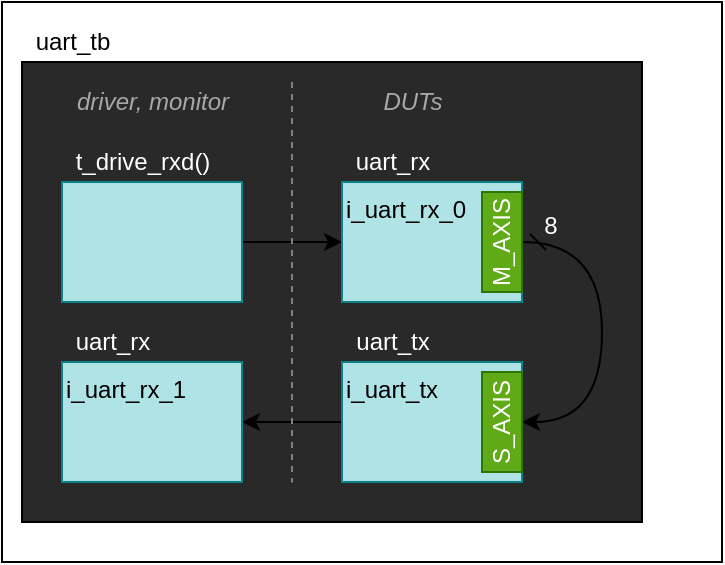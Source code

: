 <mxfile>
    <diagram id="sJ2e_4utNrAqOVTF4M69" name="Page-1">
        <mxGraphModel dx="781" dy="464" grid="1" gridSize="10" guides="1" tooltips="1" connect="1" arrows="1" fold="1" page="1" pageScale="1" pageWidth="1100" pageHeight="850" background="#FFFFFF" math="0" shadow="0">
            <root>
                <mxCell id="0"/>
                <mxCell id="1" parent="0"/>
                <mxCell id="25" value="" style="whiteSpace=wrap;html=1;fontColor=#A8A8A8;fillColor=none;strokeColor=#000000;" vertex="1" parent="1">
                    <mxGeometry x="30" y="60" width="360" height="280" as="geometry"/>
                </mxCell>
                <mxCell id="2" value="" style="whiteSpace=wrap;html=1;fillColor=#292929;" vertex="1" parent="1">
                    <mxGeometry x="40" y="90" width="310" height="230" as="geometry"/>
                </mxCell>
                <mxCell id="3" value="uart_tb" style="text;html=1;resizable=0;autosize=1;align=center;verticalAlign=middle;points=[];fillColor=none;strokeColor=none;rounded=0;fontColor=#000000;" vertex="1" parent="1">
                    <mxGeometry x="40" y="70" width="50" height="20" as="geometry"/>
                </mxCell>
                <mxCell id="14" style="edgeStyle=none;html=1;exitX=1;exitY=0.5;exitDx=0;exitDy=0;entryX=0;entryY=0.5;entryDx=0;entryDy=0;fontColor=#FFFFFF;" edge="1" parent="1" source="6" target="7">
                    <mxGeometry relative="1" as="geometry"/>
                </mxCell>
                <mxCell id="6" value="" style="whiteSpace=wrap;html=1;fillColor=#b0e3e6;strokeColor=#0e8088;" vertex="1" parent="1">
                    <mxGeometry x="60" y="150" width="90" height="60" as="geometry"/>
                </mxCell>
                <mxCell id="7" value="&lt;font color=&quot;#000000&quot;&gt;i_uart_rx_0&lt;/font&gt;" style="whiteSpace=wrap;html=1;fillColor=#b0e3e6;strokeColor=#0e8088;align=left;verticalAlign=top;" vertex="1" parent="1">
                    <mxGeometry x="200" y="150" width="90" height="60" as="geometry"/>
                </mxCell>
                <mxCell id="8" value="uart_rx" style="text;html=1;resizable=0;autosize=1;align=center;verticalAlign=middle;points=[];fillColor=none;strokeColor=none;rounded=0;fontColor=#FFFFFF;" vertex="1" parent="1">
                    <mxGeometry x="200" y="130" width="50" height="20" as="geometry"/>
                </mxCell>
                <mxCell id="9" value="t_drive_rxd()" style="text;html=1;resizable=0;autosize=1;align=center;verticalAlign=middle;points=[];fillColor=none;strokeColor=none;rounded=0;fontColor=#FFFFFF;" vertex="1" parent="1">
                    <mxGeometry x="60" y="130" width="80" height="20" as="geometry"/>
                </mxCell>
                <mxCell id="15" style="edgeStyle=none;html=1;exitX=0;exitY=0.5;exitDx=0;exitDy=0;entryX=1;entryY=0.5;entryDx=0;entryDy=0;fontColor=#FFFFFF;" edge="1" parent="1" source="10" target="12">
                    <mxGeometry relative="1" as="geometry"/>
                </mxCell>
                <mxCell id="10" value="&lt;font color=&quot;#000000&quot;&gt;i_uart_tx&lt;/font&gt;" style="whiteSpace=wrap;html=1;fillColor=#b0e3e6;strokeColor=#0e8088;align=left;verticalAlign=top;" vertex="1" parent="1">
                    <mxGeometry x="200" y="240" width="90" height="60" as="geometry"/>
                </mxCell>
                <mxCell id="11" value="uart_tx" style="text;html=1;resizable=0;autosize=1;align=center;verticalAlign=middle;points=[];fillColor=none;strokeColor=none;rounded=0;fontColor=#FFFFFF;" vertex="1" parent="1">
                    <mxGeometry x="200" y="220" width="50" height="20" as="geometry"/>
                </mxCell>
                <mxCell id="12" value="&lt;font color=&quot;#000000&quot;&gt;i_uart_rx_1&lt;/font&gt;" style="whiteSpace=wrap;html=1;fillColor=#b0e3e6;strokeColor=#0e8088;align=left;verticalAlign=top;" vertex="1" parent="1">
                    <mxGeometry x="60" y="240" width="90" height="60" as="geometry"/>
                </mxCell>
                <mxCell id="13" value="uart_rx" style="text;html=1;resizable=0;autosize=1;align=center;verticalAlign=middle;points=[];fillColor=none;strokeColor=none;rounded=0;fontColor=#FFFFFF;" vertex="1" parent="1">
                    <mxGeometry x="60" y="220" width="50" height="20" as="geometry"/>
                </mxCell>
                <mxCell id="18" style="edgeStyle=orthogonalEdgeStyle;curved=1;html=1;exitX=0.5;exitY=1;exitDx=0;exitDy=0;entryX=0.5;entryY=1;entryDx=0;entryDy=0;fontColor=#FFFFFF;startArrow=dash;startFill=0;" edge="1" parent="1" source="16" target="17">
                    <mxGeometry relative="1" as="geometry">
                        <Array as="points">
                            <mxPoint x="330" y="180"/>
                            <mxPoint x="330" y="270"/>
                        </Array>
                    </mxGeometry>
                </mxCell>
                <mxCell id="16" value="M_AXIS" style="whiteSpace=wrap;html=1;rotation=-90;fillColor=#60a917;strokeColor=#2D7600;fontColor=#ffffff;" vertex="1" parent="1">
                    <mxGeometry x="255" y="170" width="50" height="20" as="geometry"/>
                </mxCell>
                <mxCell id="17" value="S_AXIS" style="whiteSpace=wrap;html=1;rotation=-90;fillColor=#60a917;strokeColor=#2D7600;fontColor=#ffffff;" vertex="1" parent="1">
                    <mxGeometry x="255" y="260" width="50" height="20" as="geometry"/>
                </mxCell>
                <mxCell id="19" value="8" style="text;html=1;resizable=0;autosize=1;align=center;verticalAlign=middle;points=[];fillColor=none;strokeColor=none;rounded=0;fontColor=#FFFFFF;" vertex="1" parent="1">
                    <mxGeometry x="294" y="162" width="20" height="20" as="geometry"/>
                </mxCell>
                <mxCell id="22" value="DUTs" style="text;html=1;resizable=0;autosize=1;align=center;verticalAlign=middle;points=[];fillColor=none;strokeColor=none;rounded=0;fontColor=#A8A8A8;fontStyle=2" vertex="1" parent="1">
                    <mxGeometry x="210" y="100" width="50" height="20" as="geometry"/>
                </mxCell>
                <mxCell id="23" value="driver, monitor" style="text;html=1;resizable=0;autosize=1;align=center;verticalAlign=middle;points=[];fillColor=none;strokeColor=none;rounded=0;fontColor=#A8A8A8;fontStyle=2" vertex="1" parent="1">
                    <mxGeometry x="60" y="100" width="90" height="20" as="geometry"/>
                </mxCell>
                <mxCell id="24" style="edgeStyle=none;html=1;exitX=0.371;exitY=0.115;exitDx=0;exitDy=0;entryX=0.371;entryY=0.5;entryDx=0;entryDy=0;fontColor=#FFFFFF;entryPerimeter=0;dashed=1;strokeColor=#828282;endArrow=none;endFill=0;exitPerimeter=0;" edge="1" parent="1">
                    <mxGeometry relative="1" as="geometry">
                        <mxPoint x="175" y="100.0" as="sourcePoint"/>
                        <mxPoint x="175" y="300.2" as="targetPoint"/>
                    </mxGeometry>
                </mxCell>
            </root>
        </mxGraphModel>
    </diagram>
</mxfile>